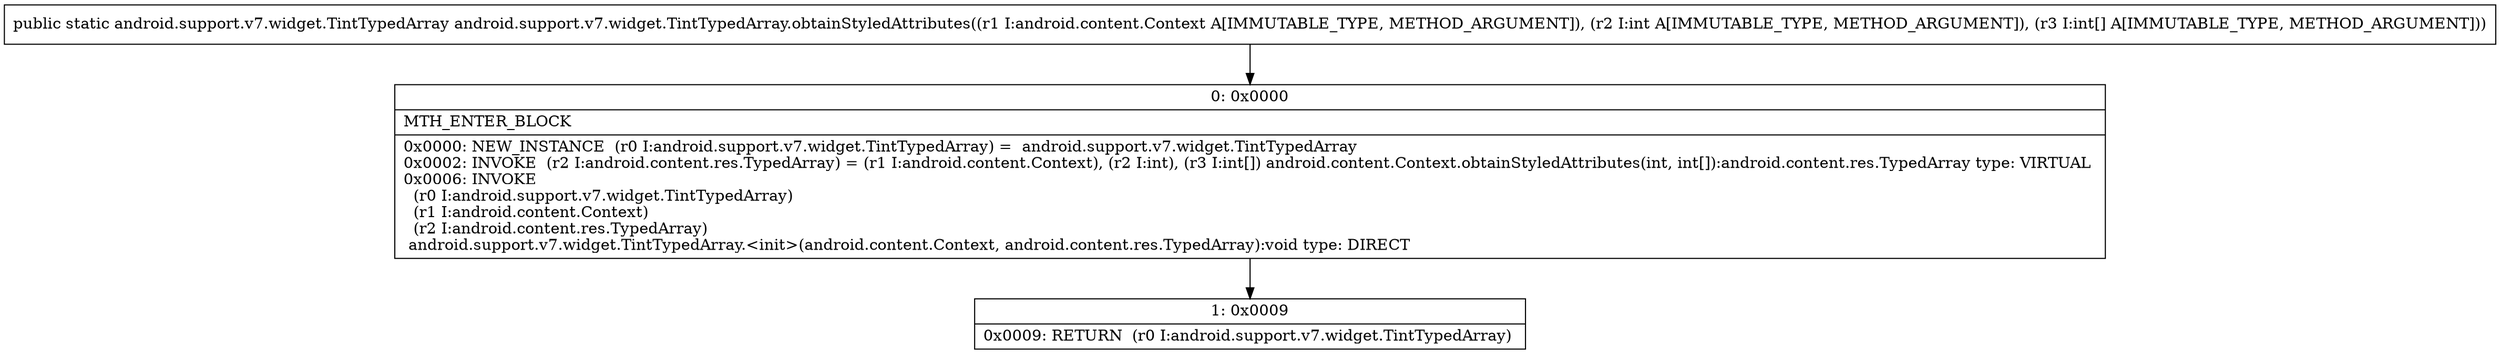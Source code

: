 digraph "CFG forandroid.support.v7.widget.TintTypedArray.obtainStyledAttributes(Landroid\/content\/Context;I[I)Landroid\/support\/v7\/widget\/TintTypedArray;" {
Node_0 [shape=record,label="{0\:\ 0x0000|MTH_ENTER_BLOCK\l|0x0000: NEW_INSTANCE  (r0 I:android.support.v7.widget.TintTypedArray) =  android.support.v7.widget.TintTypedArray \l0x0002: INVOKE  (r2 I:android.content.res.TypedArray) = (r1 I:android.content.Context), (r2 I:int), (r3 I:int[]) android.content.Context.obtainStyledAttributes(int, int[]):android.content.res.TypedArray type: VIRTUAL \l0x0006: INVOKE  \l  (r0 I:android.support.v7.widget.TintTypedArray)\l  (r1 I:android.content.Context)\l  (r2 I:android.content.res.TypedArray)\l android.support.v7.widget.TintTypedArray.\<init\>(android.content.Context, android.content.res.TypedArray):void type: DIRECT \l}"];
Node_1 [shape=record,label="{1\:\ 0x0009|0x0009: RETURN  (r0 I:android.support.v7.widget.TintTypedArray) \l}"];
MethodNode[shape=record,label="{public static android.support.v7.widget.TintTypedArray android.support.v7.widget.TintTypedArray.obtainStyledAttributes((r1 I:android.content.Context A[IMMUTABLE_TYPE, METHOD_ARGUMENT]), (r2 I:int A[IMMUTABLE_TYPE, METHOD_ARGUMENT]), (r3 I:int[] A[IMMUTABLE_TYPE, METHOD_ARGUMENT])) }"];
MethodNode -> Node_0;
Node_0 -> Node_1;
}

